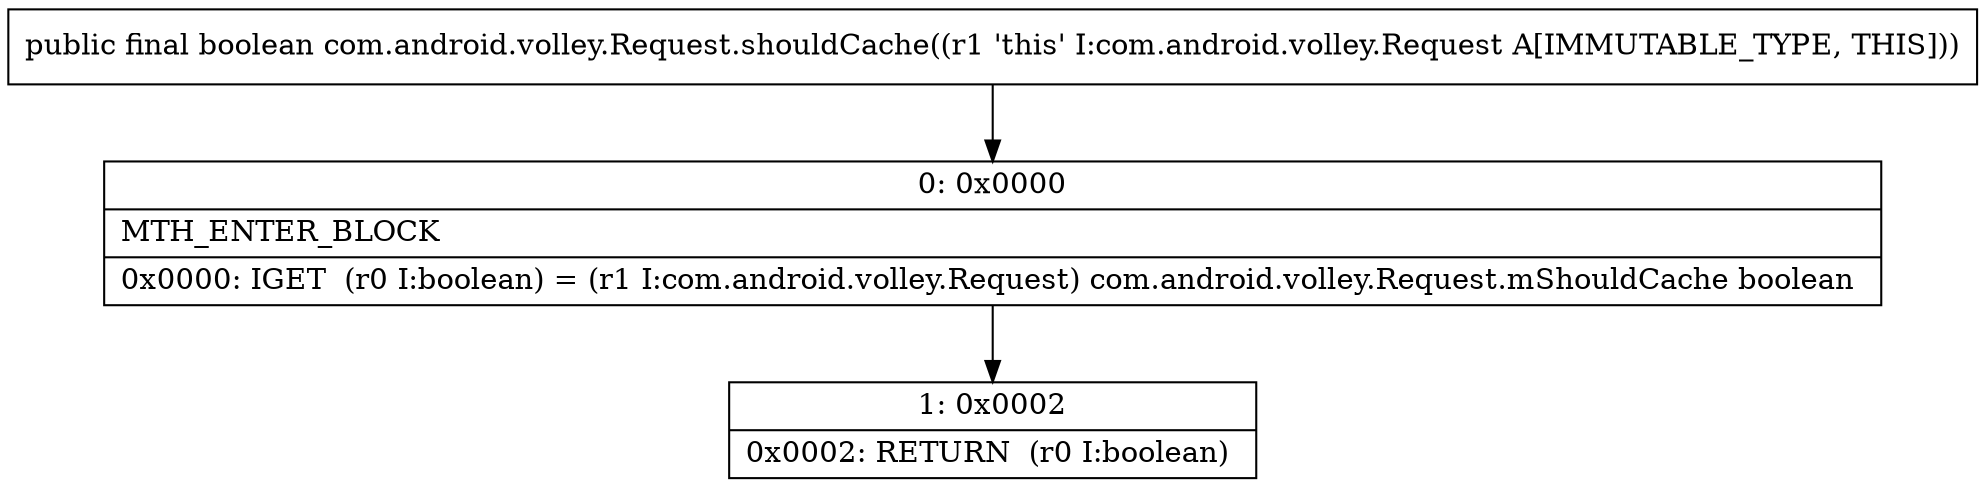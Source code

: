 digraph "CFG forcom.android.volley.Request.shouldCache()Z" {
Node_0 [shape=record,label="{0\:\ 0x0000|MTH_ENTER_BLOCK\l|0x0000: IGET  (r0 I:boolean) = (r1 I:com.android.volley.Request) com.android.volley.Request.mShouldCache boolean \l}"];
Node_1 [shape=record,label="{1\:\ 0x0002|0x0002: RETURN  (r0 I:boolean) \l}"];
MethodNode[shape=record,label="{public final boolean com.android.volley.Request.shouldCache((r1 'this' I:com.android.volley.Request A[IMMUTABLE_TYPE, THIS])) }"];
MethodNode -> Node_0;
Node_0 -> Node_1;
}

